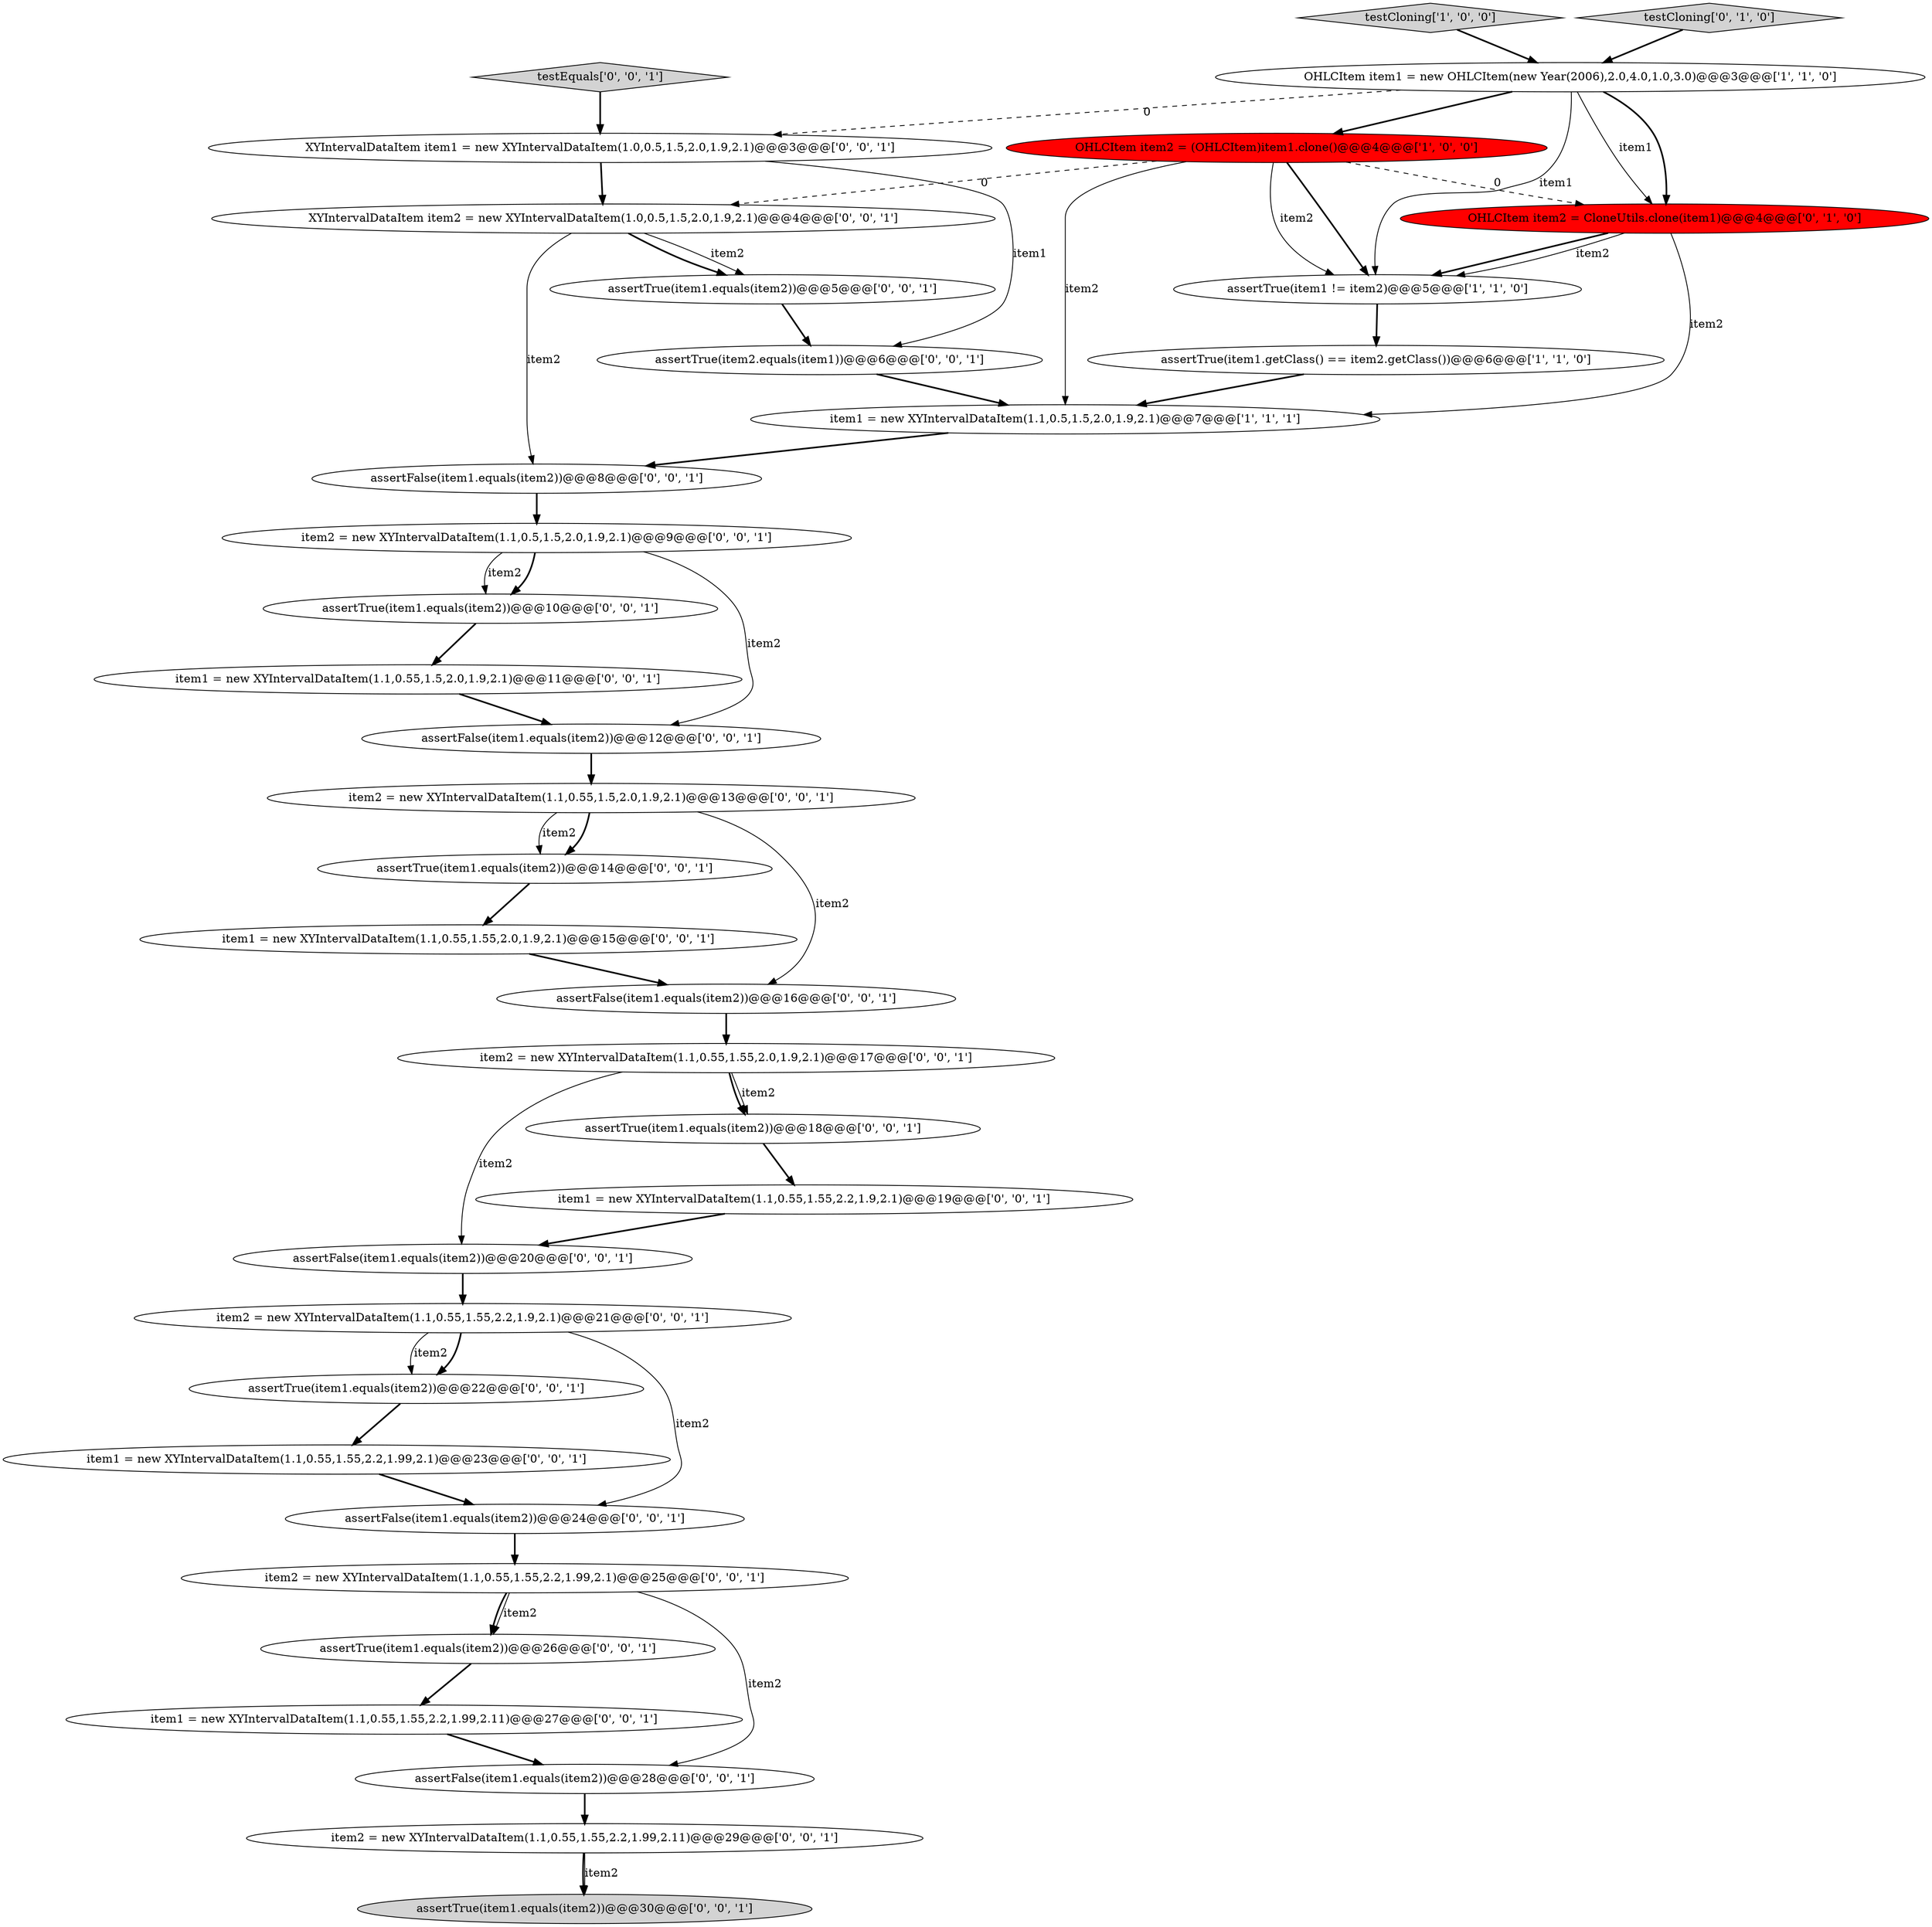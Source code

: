 digraph {
33 [style = filled, label = "XYIntervalDataItem item2 = new XYIntervalDataItem(1.0,0.5,1.5,2.0,1.9,2.1)@@@4@@@['0', '0', '1']", fillcolor = white, shape = ellipse image = "AAA0AAABBB3BBB"];
22 [style = filled, label = "assertTrue(item1.equals(item2))@@@22@@@['0', '0', '1']", fillcolor = white, shape = ellipse image = "AAA0AAABBB3BBB"];
1 [style = filled, label = "item1 = new XYIntervalDataItem(1.1,0.5,1.5,2.0,1.9,2.1)@@@7@@@['1', '1', '1']", fillcolor = white, shape = ellipse image = "AAA0AAABBB1BBB"];
21 [style = filled, label = "XYIntervalDataItem item1 = new XYIntervalDataItem(1.0,0.5,1.5,2.0,1.9,2.1)@@@3@@@['0', '0', '1']", fillcolor = white, shape = ellipse image = "AAA0AAABBB3BBB"];
35 [style = filled, label = "assertFalse(item1.equals(item2))@@@8@@@['0', '0', '1']", fillcolor = white, shape = ellipse image = "AAA0AAABBB3BBB"];
2 [style = filled, label = "testCloning['1', '0', '0']", fillcolor = lightgray, shape = diamond image = "AAA0AAABBB1BBB"];
11 [style = filled, label = "item2 = new XYIntervalDataItem(1.1,0.55,1.55,2.0,1.9,2.1)@@@17@@@['0', '0', '1']", fillcolor = white, shape = ellipse image = "AAA0AAABBB3BBB"];
10 [style = filled, label = "testEquals['0', '0', '1']", fillcolor = lightgray, shape = diamond image = "AAA0AAABBB3BBB"];
4 [style = filled, label = "OHLCItem item1 = new OHLCItem(new Year(2006),2.0,4.0,1.0,3.0)@@@3@@@['1', '1', '0']", fillcolor = white, shape = ellipse image = "AAA0AAABBB1BBB"];
18 [style = filled, label = "assertTrue(item1.equals(item2))@@@18@@@['0', '0', '1']", fillcolor = white, shape = ellipse image = "AAA0AAABBB3BBB"];
32 [style = filled, label = "assertFalse(item1.equals(item2))@@@12@@@['0', '0', '1']", fillcolor = white, shape = ellipse image = "AAA0AAABBB3BBB"];
34 [style = filled, label = "item1 = new XYIntervalDataItem(1.1,0.55,1.55,2.0,1.9,2.1)@@@15@@@['0', '0', '1']", fillcolor = white, shape = ellipse image = "AAA0AAABBB3BBB"];
31 [style = filled, label = "item1 = new XYIntervalDataItem(1.1,0.55,1.55,2.2,1.99,2.11)@@@27@@@['0', '0', '1']", fillcolor = white, shape = ellipse image = "AAA0AAABBB3BBB"];
25 [style = filled, label = "item1 = new XYIntervalDataItem(1.1,0.55,1.5,2.0,1.9,2.1)@@@11@@@['0', '0', '1']", fillcolor = white, shape = ellipse image = "AAA0AAABBB3BBB"];
5 [style = filled, label = "OHLCItem item2 = (OHLCItem)item1.clone()@@@4@@@['1', '0', '0']", fillcolor = red, shape = ellipse image = "AAA1AAABBB1BBB"];
9 [style = filled, label = "assertTrue(item1.equals(item2))@@@5@@@['0', '0', '1']", fillcolor = white, shape = ellipse image = "AAA0AAABBB3BBB"];
27 [style = filled, label = "assertTrue(item1.equals(item2))@@@10@@@['0', '0', '1']", fillcolor = white, shape = ellipse image = "AAA0AAABBB3BBB"];
26 [style = filled, label = "assertTrue(item1.equals(item2))@@@14@@@['0', '0', '1']", fillcolor = white, shape = ellipse image = "AAA0AAABBB3BBB"];
14 [style = filled, label = "assertFalse(item1.equals(item2))@@@24@@@['0', '0', '1']", fillcolor = white, shape = ellipse image = "AAA0AAABBB3BBB"];
12 [style = filled, label = "assertFalse(item1.equals(item2))@@@20@@@['0', '0', '1']", fillcolor = white, shape = ellipse image = "AAA0AAABBB3BBB"];
0 [style = filled, label = "assertTrue(item1.getClass() == item2.getClass())@@@6@@@['1', '1', '0']", fillcolor = white, shape = ellipse image = "AAA0AAABBB1BBB"];
23 [style = filled, label = "assertFalse(item1.equals(item2))@@@28@@@['0', '0', '1']", fillcolor = white, shape = ellipse image = "AAA0AAABBB3BBB"];
15 [style = filled, label = "assertTrue(item1.equals(item2))@@@26@@@['0', '0', '1']", fillcolor = white, shape = ellipse image = "AAA0AAABBB3BBB"];
16 [style = filled, label = "item2 = new XYIntervalDataItem(1.1,0.5,1.5,2.0,1.9,2.1)@@@9@@@['0', '0', '1']", fillcolor = white, shape = ellipse image = "AAA0AAABBB3BBB"];
30 [style = filled, label = "item1 = new XYIntervalDataItem(1.1,0.55,1.55,2.2,1.9,2.1)@@@19@@@['0', '0', '1']", fillcolor = white, shape = ellipse image = "AAA0AAABBB3BBB"];
17 [style = filled, label = "item2 = new XYIntervalDataItem(1.1,0.55,1.5,2.0,1.9,2.1)@@@13@@@['0', '0', '1']", fillcolor = white, shape = ellipse image = "AAA0AAABBB3BBB"];
29 [style = filled, label = "assertFalse(item1.equals(item2))@@@16@@@['0', '0', '1']", fillcolor = white, shape = ellipse image = "AAA0AAABBB3BBB"];
24 [style = filled, label = "assertTrue(item2.equals(item1))@@@6@@@['0', '0', '1']", fillcolor = white, shape = ellipse image = "AAA0AAABBB3BBB"];
7 [style = filled, label = "OHLCItem item2 = CloneUtils.clone(item1)@@@4@@@['0', '1', '0']", fillcolor = red, shape = ellipse image = "AAA1AAABBB2BBB"];
6 [style = filled, label = "testCloning['0', '1', '0']", fillcolor = lightgray, shape = diamond image = "AAA0AAABBB2BBB"];
28 [style = filled, label = "item1 = new XYIntervalDataItem(1.1,0.55,1.55,2.2,1.99,2.1)@@@23@@@['0', '0', '1']", fillcolor = white, shape = ellipse image = "AAA0AAABBB3BBB"];
13 [style = filled, label = "assertTrue(item1.equals(item2))@@@30@@@['0', '0', '1']", fillcolor = lightgray, shape = ellipse image = "AAA0AAABBB3BBB"];
19 [style = filled, label = "item2 = new XYIntervalDataItem(1.1,0.55,1.55,2.2,1.99,2.1)@@@25@@@['0', '0', '1']", fillcolor = white, shape = ellipse image = "AAA0AAABBB3BBB"];
20 [style = filled, label = "item2 = new XYIntervalDataItem(1.1,0.55,1.55,2.2,1.99,2.11)@@@29@@@['0', '0', '1']", fillcolor = white, shape = ellipse image = "AAA0AAABBB3BBB"];
8 [style = filled, label = "item2 = new XYIntervalDataItem(1.1,0.55,1.55,2.2,1.9,2.1)@@@21@@@['0', '0', '1']", fillcolor = white, shape = ellipse image = "AAA0AAABBB3BBB"];
3 [style = filled, label = "assertTrue(item1 != item2)@@@5@@@['1', '1', '0']", fillcolor = white, shape = ellipse image = "AAA0AAABBB1BBB"];
5->3 [style = bold, label=""];
34->29 [style = bold, label=""];
23->20 [style = bold, label=""];
17->26 [style = bold, label=""];
35->16 [style = bold, label=""];
31->23 [style = bold, label=""];
20->13 [style = bold, label=""];
16->27 [style = bold, label=""];
19->15 [style = solid, label="item2"];
21->24 [style = solid, label="item1"];
21->33 [style = bold, label=""];
26->34 [style = bold, label=""];
25->32 [style = bold, label=""];
18->30 [style = bold, label=""];
7->1 [style = solid, label="item2"];
11->18 [style = solid, label="item2"];
14->19 [style = bold, label=""];
1->35 [style = bold, label=""];
22->28 [style = bold, label=""];
17->29 [style = solid, label="item2"];
20->13 [style = solid, label="item2"];
10->21 [style = bold, label=""];
33->9 [style = bold, label=""];
4->21 [style = dashed, label="0"];
2->4 [style = bold, label=""];
16->27 [style = solid, label="item2"];
4->7 [style = solid, label="item1"];
7->3 [style = bold, label=""];
4->7 [style = bold, label=""];
3->0 [style = bold, label=""];
11->18 [style = bold, label=""];
8->22 [style = bold, label=""];
28->14 [style = bold, label=""];
33->9 [style = solid, label="item2"];
4->3 [style = solid, label="item1"];
6->4 [style = bold, label=""];
30->12 [style = bold, label=""];
8->14 [style = solid, label="item2"];
29->11 [style = bold, label=""];
11->12 [style = solid, label="item2"];
19->23 [style = solid, label="item2"];
15->31 [style = bold, label=""];
5->3 [style = solid, label="item2"];
12->8 [style = bold, label=""];
0->1 [style = bold, label=""];
8->22 [style = solid, label="item2"];
5->33 [style = dashed, label="0"];
17->26 [style = solid, label="item2"];
5->1 [style = solid, label="item2"];
24->1 [style = bold, label=""];
19->15 [style = bold, label=""];
16->32 [style = solid, label="item2"];
7->3 [style = solid, label="item2"];
33->35 [style = solid, label="item2"];
5->7 [style = dashed, label="0"];
4->5 [style = bold, label=""];
27->25 [style = bold, label=""];
9->24 [style = bold, label=""];
32->17 [style = bold, label=""];
}
